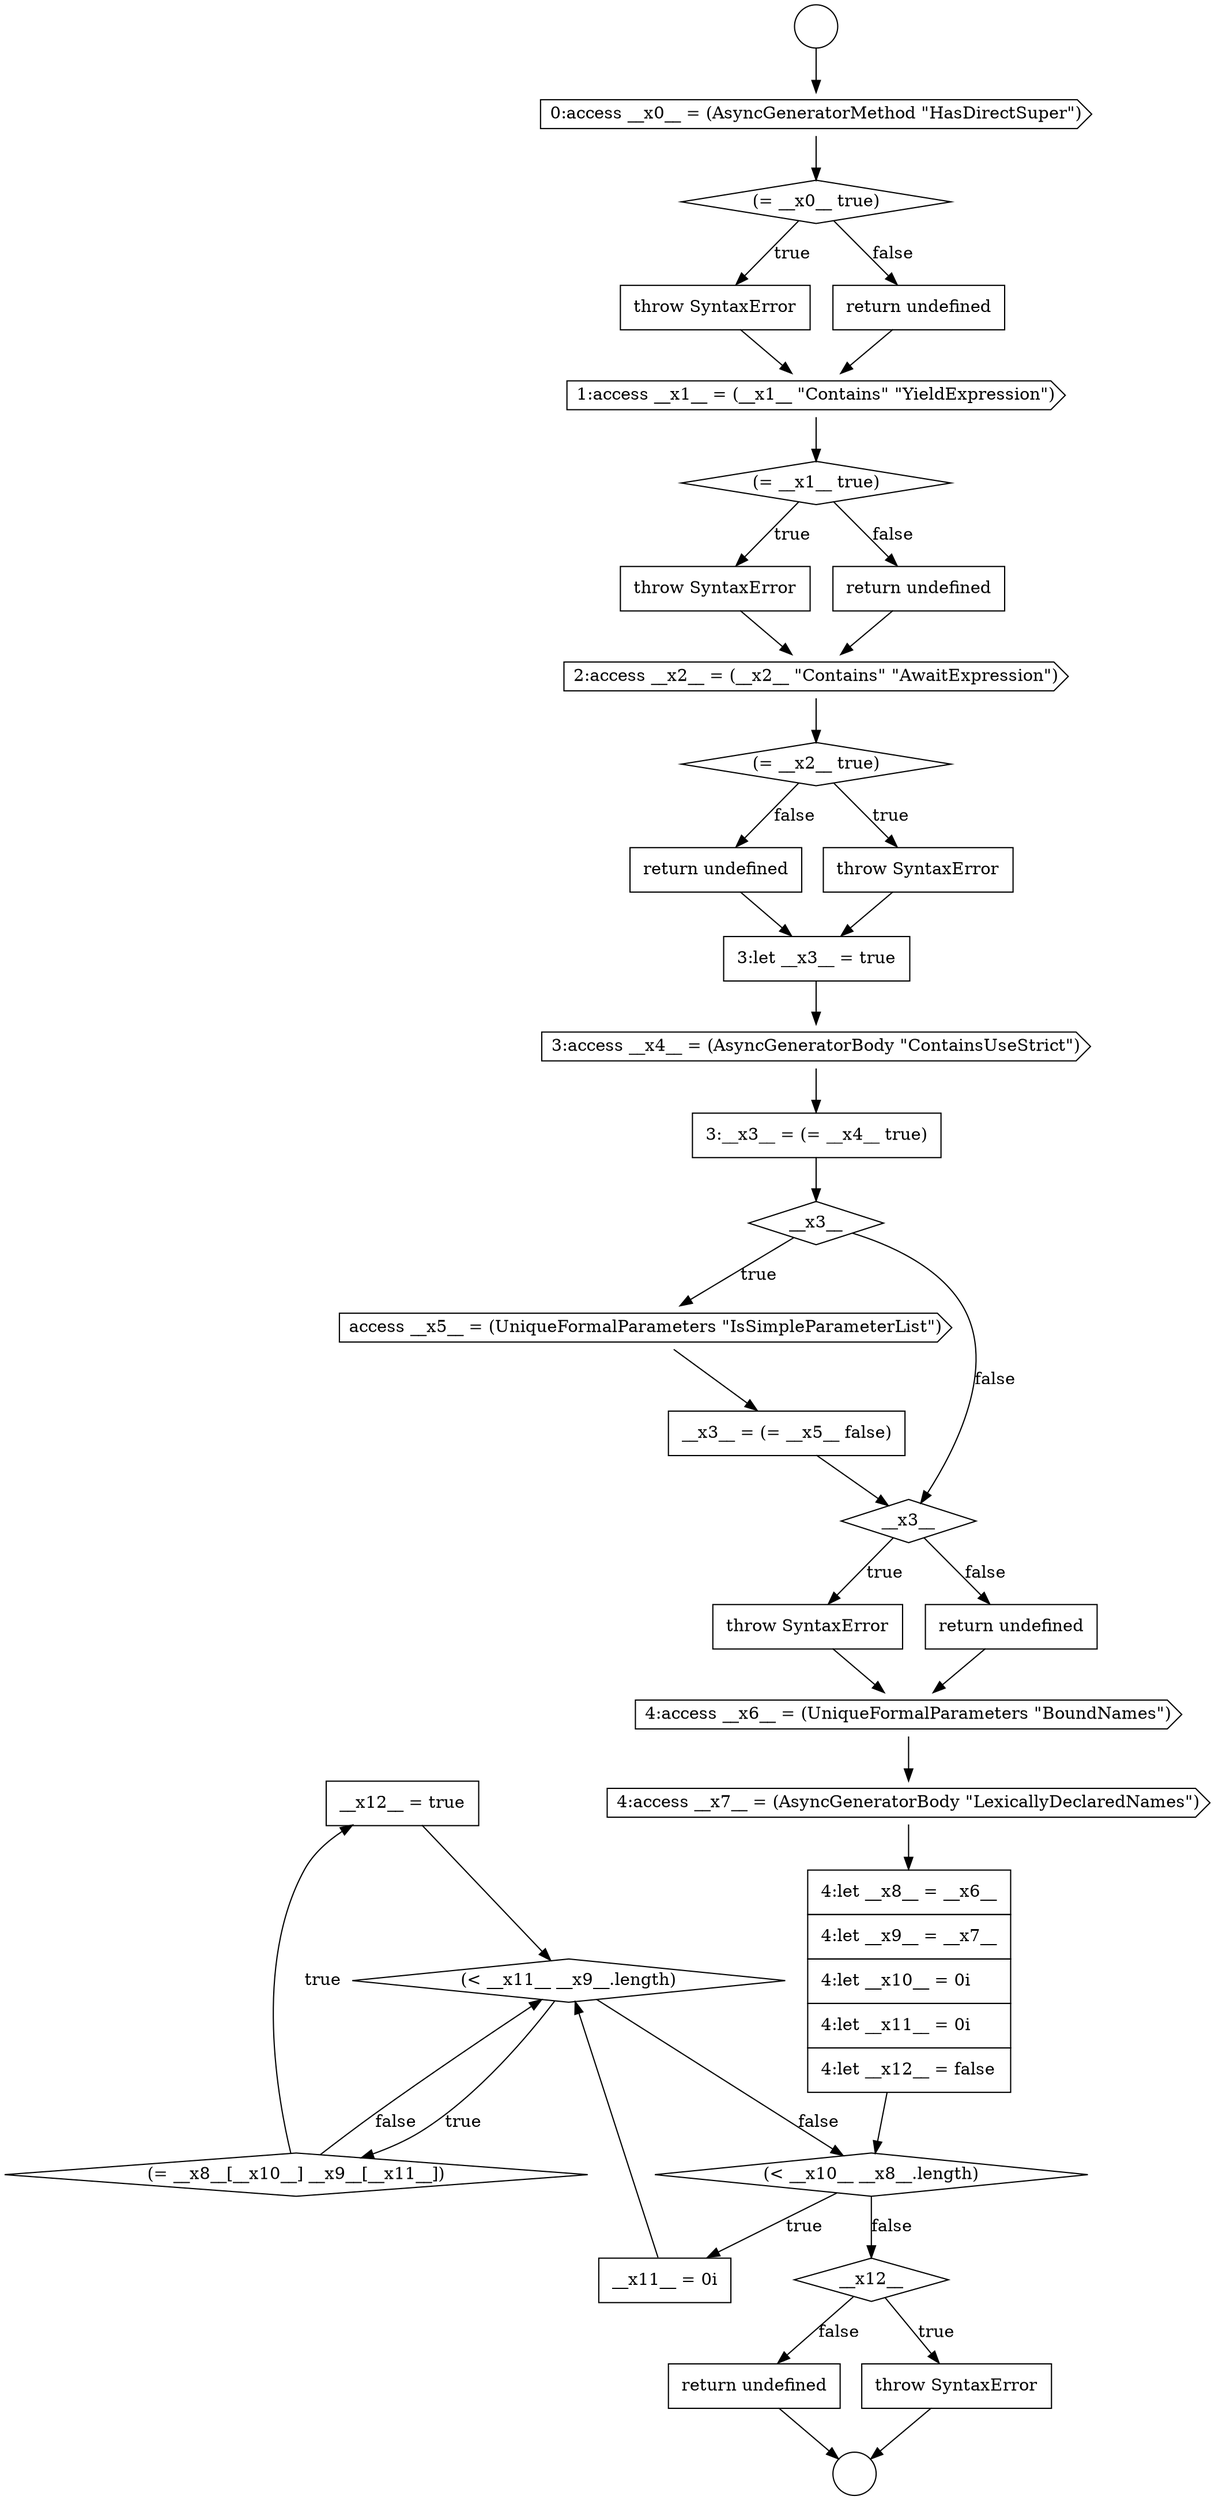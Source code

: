 digraph {
  node20601 [shape=none, margin=0, label=<<font color="black">
    <table border="0" cellborder="1" cellspacing="0" cellpadding="10">
      <tr><td align="left">__x12__ = true</td></tr>
    </table>
  </font>> color="black" fillcolor="white" style=filled]
  node20598 [shape=none, margin=0, label=<<font color="black">
    <table border="0" cellborder="1" cellspacing="0" cellpadding="10">
      <tr><td align="left">__x11__ = 0i</td></tr>
    </table>
  </font>> color="black" fillcolor="white" style=filled]
  node20579 [shape=none, margin=0, label=<<font color="black">
    <table border="0" cellborder="1" cellspacing="0" cellpadding="10">
      <tr><td align="left">throw SyntaxError</td></tr>
    </table>
  </font>> color="black" fillcolor="white" style=filled]
  node20582 [shape=diamond, label=<<font color="black">(= __x2__ true)</font>> color="black" fillcolor="white" style=filled]
  node20597 [shape=diamond, label=<<font color="black">(&lt; __x10__ __x8__.length)</font>> color="black" fillcolor="white" style=filled]
  node20589 [shape=cds, label=<<font color="black">access __x5__ = (UniqueFormalParameters &quot;IsSimpleParameterList&quot;)</font>> color="black" fillcolor="white" style=filled]
  node20578 [shape=diamond, label=<<font color="black">(= __x1__ true)</font>> color="black" fillcolor="white" style=filled]
  node20586 [shape=cds, label=<<font color="black">3:access __x4__ = (AsyncGeneratorBody &quot;ContainsUseStrict&quot;)</font>> color="black" fillcolor="white" style=filled]
  node20590 [shape=none, margin=0, label=<<font color="black">
    <table border="0" cellborder="1" cellspacing="0" cellpadding="10">
      <tr><td align="left">__x3__ = (= __x5__ false)</td></tr>
    </table>
  </font>> color="black" fillcolor="white" style=filled]
  node20587 [shape=none, margin=0, label=<<font color="black">
    <table border="0" cellborder="1" cellspacing="0" cellpadding="10">
      <tr><td align="left">3:__x3__ = (= __x4__ true)</td></tr>
    </table>
  </font>> color="black" fillcolor="white" style=filled]
  node20584 [shape=none, margin=0, label=<<font color="black">
    <table border="0" cellborder="1" cellspacing="0" cellpadding="10">
      <tr><td align="left">return undefined</td></tr>
    </table>
  </font>> color="black" fillcolor="white" style=filled]
  node20604 [shape=none, margin=0, label=<<font color="black">
    <table border="0" cellborder="1" cellspacing="0" cellpadding="10">
      <tr><td align="left">return undefined</td></tr>
    </table>
  </font>> color="black" fillcolor="white" style=filled]
  node20580 [shape=none, margin=0, label=<<font color="black">
    <table border="0" cellborder="1" cellspacing="0" cellpadding="10">
      <tr><td align="left">return undefined</td></tr>
    </table>
  </font>> color="black" fillcolor="white" style=filled]
  node20591 [shape=diamond, label=<<font color="black">__x3__</font>> color="black" fillcolor="white" style=filled]
  node20588 [shape=diamond, label=<<font color="black">__x3__</font>> color="black" fillcolor="white" style=filled]
  node20594 [shape=cds, label=<<font color="black">4:access __x6__ = (UniqueFormalParameters &quot;BoundNames&quot;)</font>> color="black" fillcolor="white" style=filled]
  node20583 [shape=none, margin=0, label=<<font color="black">
    <table border="0" cellborder="1" cellspacing="0" cellpadding="10">
      <tr><td align="left">throw SyntaxError</td></tr>
    </table>
  </font>> color="black" fillcolor="white" style=filled]
  node20573 [shape=cds, label=<<font color="black">0:access __x0__ = (AsyncGeneratorMethod &quot;HasDirectSuper&quot;)</font>> color="black" fillcolor="white" style=filled]
  node20592 [shape=none, margin=0, label=<<font color="black">
    <table border="0" cellborder="1" cellspacing="0" cellpadding="10">
      <tr><td align="left">throw SyntaxError</td></tr>
    </table>
  </font>> color="black" fillcolor="white" style=filled]
  node20602 [shape=diamond, label=<<font color="black">__x12__</font>> color="black" fillcolor="white" style=filled]
  node20585 [shape=none, margin=0, label=<<font color="black">
    <table border="0" cellborder="1" cellspacing="0" cellpadding="10">
      <tr><td align="left">3:let __x3__ = true</td></tr>
    </table>
  </font>> color="black" fillcolor="white" style=filled]
  node20593 [shape=none, margin=0, label=<<font color="black">
    <table border="0" cellborder="1" cellspacing="0" cellpadding="10">
      <tr><td align="left">return undefined</td></tr>
    </table>
  </font>> color="black" fillcolor="white" style=filled]
  node20574 [shape=diamond, label=<<font color="black">(= __x0__ true)</font>> color="black" fillcolor="white" style=filled]
  node20600 [shape=diamond, label=<<font color="black">(= __x8__[__x10__] __x9__[__x11__])</font>> color="black" fillcolor="white" style=filled]
  node20581 [shape=cds, label=<<font color="black">2:access __x2__ = (__x2__ &quot;Contains&quot; &quot;AwaitExpression&quot;)</font>> color="black" fillcolor="white" style=filled]
  node20571 [shape=circle label=" " color="black" fillcolor="white" style=filled]
  node20603 [shape=none, margin=0, label=<<font color="black">
    <table border="0" cellborder="1" cellspacing="0" cellpadding="10">
      <tr><td align="left">throw SyntaxError</td></tr>
    </table>
  </font>> color="black" fillcolor="white" style=filled]
  node20577 [shape=cds, label=<<font color="black">1:access __x1__ = (__x1__ &quot;Contains&quot; &quot;YieldExpression&quot;)</font>> color="black" fillcolor="white" style=filled]
  node20596 [shape=none, margin=0, label=<<font color="black">
    <table border="0" cellborder="1" cellspacing="0" cellpadding="10">
      <tr><td align="left">4:let __x8__ = __x6__</td></tr>
      <tr><td align="left">4:let __x9__ = __x7__</td></tr>
      <tr><td align="left">4:let __x10__ = 0i</td></tr>
      <tr><td align="left">4:let __x11__ = 0i</td></tr>
      <tr><td align="left">4:let __x12__ = false</td></tr>
    </table>
  </font>> color="black" fillcolor="white" style=filled]
  node20575 [shape=none, margin=0, label=<<font color="black">
    <table border="0" cellborder="1" cellspacing="0" cellpadding="10">
      <tr><td align="left">throw SyntaxError</td></tr>
    </table>
  </font>> color="black" fillcolor="white" style=filled]
  node20599 [shape=diamond, label=<<font color="black">(&lt; __x11__ __x9__.length)</font>> color="black" fillcolor="white" style=filled]
  node20572 [shape=circle label=" " color="black" fillcolor="white" style=filled]
  node20595 [shape=cds, label=<<font color="black">4:access __x7__ = (AsyncGeneratorBody &quot;LexicallyDeclaredNames&quot;)</font>> color="black" fillcolor="white" style=filled]
  node20576 [shape=none, margin=0, label=<<font color="black">
    <table border="0" cellborder="1" cellspacing="0" cellpadding="10">
      <tr><td align="left">return undefined</td></tr>
    </table>
  </font>> color="black" fillcolor="white" style=filled]
  node20593 -> node20594 [ color="black"]
  node20604 -> node20572 [ color="black"]
  node20576 -> node20577 [ color="black"]
  node20580 -> node20581 [ color="black"]
  node20582 -> node20583 [label=<<font color="black">true</font>> color="black"]
  node20582 -> node20584 [label=<<font color="black">false</font>> color="black"]
  node20599 -> node20600 [label=<<font color="black">true</font>> color="black"]
  node20599 -> node20597 [label=<<font color="black">false</font>> color="black"]
  node20594 -> node20595 [ color="black"]
  node20578 -> node20579 [label=<<font color="black">true</font>> color="black"]
  node20578 -> node20580 [label=<<font color="black">false</font>> color="black"]
  node20597 -> node20598 [label=<<font color="black">true</font>> color="black"]
  node20597 -> node20602 [label=<<font color="black">false</font>> color="black"]
  node20574 -> node20575 [label=<<font color="black">true</font>> color="black"]
  node20574 -> node20576 [label=<<font color="black">false</font>> color="black"]
  node20575 -> node20577 [ color="black"]
  node20595 -> node20596 [ color="black"]
  node20587 -> node20588 [ color="black"]
  node20585 -> node20586 [ color="black"]
  node20598 -> node20599 [ color="black"]
  node20592 -> node20594 [ color="black"]
  node20596 -> node20597 [ color="black"]
  node20571 -> node20573 [ color="black"]
  node20583 -> node20585 [ color="black"]
  node20603 -> node20572 [ color="black"]
  node20573 -> node20574 [ color="black"]
  node20581 -> node20582 [ color="black"]
  node20579 -> node20581 [ color="black"]
  node20590 -> node20591 [ color="black"]
  node20586 -> node20587 [ color="black"]
  node20601 -> node20599 [ color="black"]
  node20600 -> node20601 [label=<<font color="black">true</font>> color="black"]
  node20600 -> node20599 [label=<<font color="black">false</font>> color="black"]
  node20588 -> node20589 [label=<<font color="black">true</font>> color="black"]
  node20588 -> node20591 [label=<<font color="black">false</font>> color="black"]
  node20589 -> node20590 [ color="black"]
  node20577 -> node20578 [ color="black"]
  node20584 -> node20585 [ color="black"]
  node20591 -> node20592 [label=<<font color="black">true</font>> color="black"]
  node20591 -> node20593 [label=<<font color="black">false</font>> color="black"]
  node20602 -> node20603 [label=<<font color="black">true</font>> color="black"]
  node20602 -> node20604 [label=<<font color="black">false</font>> color="black"]
}
